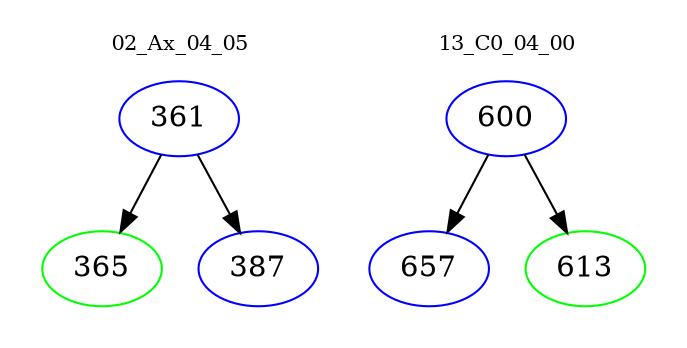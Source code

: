 digraph{
subgraph cluster_0 {
color = white
label = "02_Ax_04_05";
fontsize=10;
T0_361 [label="361", color="blue"]
T0_361 -> T0_365 [color="black"]
T0_365 [label="365", color="green"]
T0_361 -> T0_387 [color="black"]
T0_387 [label="387", color="blue"]
}
subgraph cluster_1 {
color = white
label = "13_C0_04_00";
fontsize=10;
T1_600 [label="600", color="blue"]
T1_600 -> T1_657 [color="black"]
T1_657 [label="657", color="blue"]
T1_600 -> T1_613 [color="black"]
T1_613 [label="613", color="green"]
}
}

